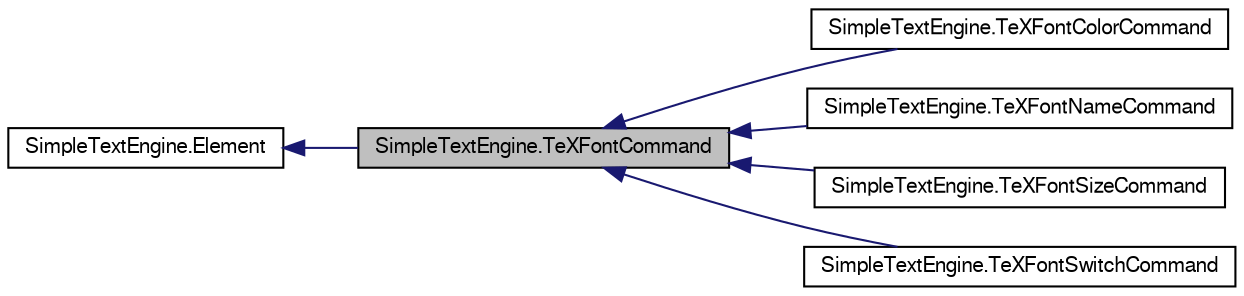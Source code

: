 digraph G
{
  edge [fontname="FreeSans",fontsize="10",labelfontname="FreeSans",labelfontsize="10"];
  node [fontname="FreeSans",fontsize="10",shape=record];
  rankdir="LR";
  Node1 [label="SimpleTextEngine.TeXFontCommand",height=0.2,width=0.4,color="black", fillcolor="grey75", style="filled" fontcolor="black"];
  Node2 -> Node1 [dir="back",color="midnightblue",fontsize="10",style="solid",fontname="FreeSans"];
  Node2 [label="SimpleTextEngine.Element",height=0.2,width=0.4,color="black", fillcolor="white", style="filled",URL="$classorg_1_1octave_1_1graphics_1_1_simple_text_engine_1_1_element.html"];
  Node1 -> Node3 [dir="back",color="midnightblue",fontsize="10",style="solid",fontname="FreeSans"];
  Node3 [label="SimpleTextEngine.TeXFontColorCommand",height=0.2,width=0.4,color="black", fillcolor="white", style="filled",URL="$classorg_1_1octave_1_1graphics_1_1_simple_text_engine_1_1_te_x_font_color_command.html"];
  Node1 -> Node4 [dir="back",color="midnightblue",fontsize="10",style="solid",fontname="FreeSans"];
  Node4 [label="SimpleTextEngine.TeXFontNameCommand",height=0.2,width=0.4,color="black", fillcolor="white", style="filled",URL="$classorg_1_1octave_1_1graphics_1_1_simple_text_engine_1_1_te_x_font_name_command.html"];
  Node1 -> Node5 [dir="back",color="midnightblue",fontsize="10",style="solid",fontname="FreeSans"];
  Node5 [label="SimpleTextEngine.TeXFontSizeCommand",height=0.2,width=0.4,color="black", fillcolor="white", style="filled",URL="$classorg_1_1octave_1_1graphics_1_1_simple_text_engine_1_1_te_x_font_size_command.html"];
  Node1 -> Node6 [dir="back",color="midnightblue",fontsize="10",style="solid",fontname="FreeSans"];
  Node6 [label="SimpleTextEngine.TeXFontSwitchCommand",height=0.2,width=0.4,color="black", fillcolor="white", style="filled",URL="$classorg_1_1octave_1_1graphics_1_1_simple_text_engine_1_1_te_x_font_switch_command.html"];
}
